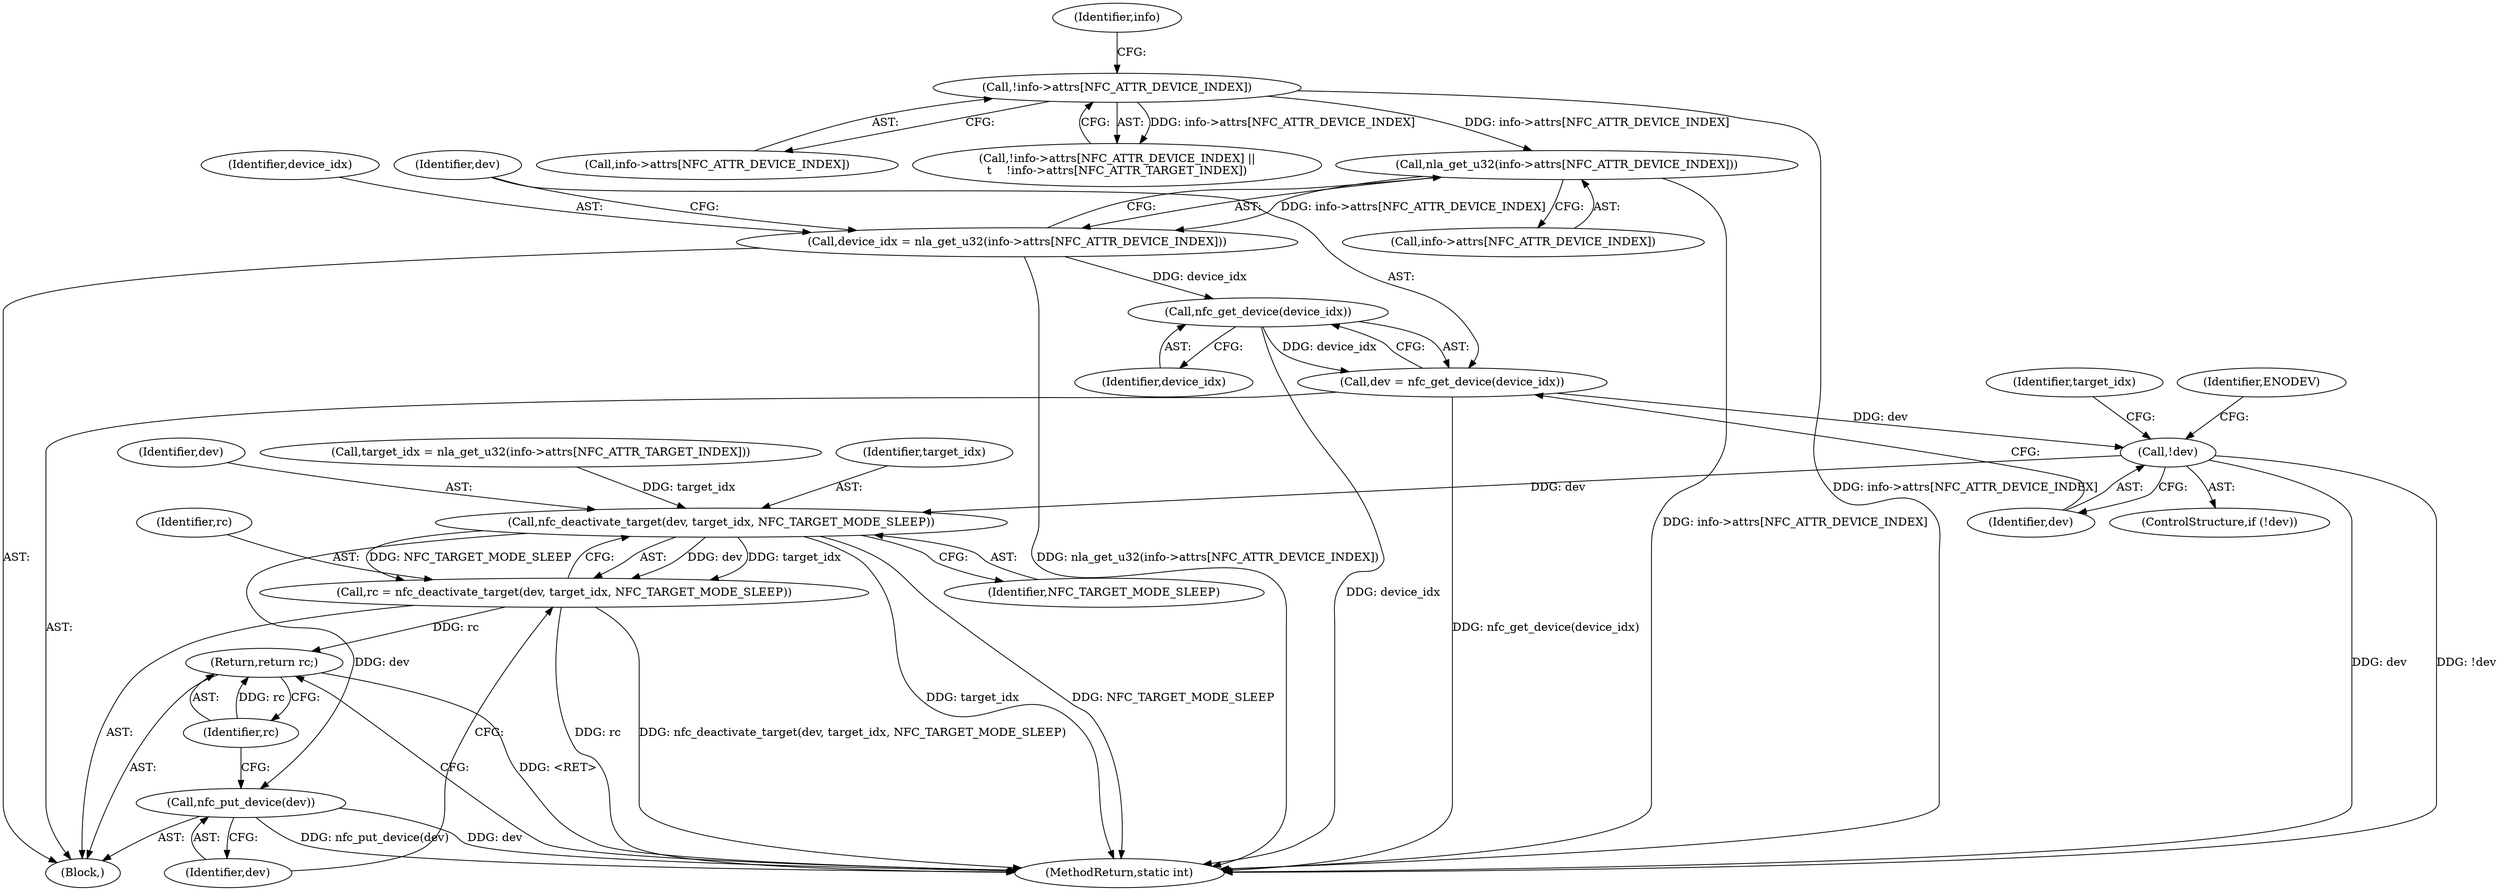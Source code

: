 digraph "0_linux_385097a3675749cbc9e97c085c0e5dfe4269ca51@array" {
"1000127" [label="(Call,nla_get_u32(info->attrs[NFC_ATTR_DEVICE_INDEX]))"];
"1000110" [label="(Call,!info->attrs[NFC_ATTR_DEVICE_INDEX])"];
"1000125" [label="(Call,device_idx = nla_get_u32(info->attrs[NFC_ATTR_DEVICE_INDEX]))"];
"1000135" [label="(Call,nfc_get_device(device_idx))"];
"1000133" [label="(Call,dev = nfc_get_device(device_idx))"];
"1000138" [label="(Call,!dev)"];
"1000153" [label="(Call,nfc_deactivate_target(dev, target_idx, NFC_TARGET_MODE_SLEEP))"];
"1000151" [label="(Call,rc = nfc_deactivate_target(dev, target_idx, NFC_TARGET_MODE_SLEEP))"];
"1000159" [label="(Return,return rc;)"];
"1000157" [label="(Call,nfc_put_device(dev))"];
"1000133" [label="(Call,dev = nfc_get_device(device_idx))"];
"1000143" [label="(Call,target_idx = nla_get_u32(info->attrs[NFC_ATTR_TARGET_INDEX]))"];
"1000161" [label="(MethodReturn,static int)"];
"1000156" [label="(Identifier,NFC_TARGET_MODE_SLEEP)"];
"1000128" [label="(Call,info->attrs[NFC_ATTR_DEVICE_INDEX])"];
"1000137" [label="(ControlStructure,if (!dev))"];
"1000134" [label="(Identifier,dev)"];
"1000125" [label="(Call,device_idx = nla_get_u32(info->attrs[NFC_ATTR_DEVICE_INDEX]))"];
"1000155" [label="(Identifier,target_idx)"];
"1000152" [label="(Identifier,rc)"];
"1000119" [label="(Identifier,info)"];
"1000159" [label="(Return,return rc;)"];
"1000142" [label="(Identifier,ENODEV)"];
"1000110" [label="(Call,!info->attrs[NFC_ATTR_DEVICE_INDEX])"];
"1000138" [label="(Call,!dev)"];
"1000157" [label="(Call,nfc_put_device(dev))"];
"1000127" [label="(Call,nla_get_u32(info->attrs[NFC_ATTR_DEVICE_INDEX]))"];
"1000126" [label="(Identifier,device_idx)"];
"1000144" [label="(Identifier,target_idx)"];
"1000135" [label="(Call,nfc_get_device(device_idx))"];
"1000103" [label="(Block,)"];
"1000111" [label="(Call,info->attrs[NFC_ATTR_DEVICE_INDEX])"];
"1000139" [label="(Identifier,dev)"];
"1000158" [label="(Identifier,dev)"];
"1000153" [label="(Call,nfc_deactivate_target(dev, target_idx, NFC_TARGET_MODE_SLEEP))"];
"1000109" [label="(Call,!info->attrs[NFC_ATTR_DEVICE_INDEX] ||\n\t    !info->attrs[NFC_ATTR_TARGET_INDEX])"];
"1000154" [label="(Identifier,dev)"];
"1000160" [label="(Identifier,rc)"];
"1000151" [label="(Call,rc = nfc_deactivate_target(dev, target_idx, NFC_TARGET_MODE_SLEEP))"];
"1000136" [label="(Identifier,device_idx)"];
"1000127" -> "1000125"  [label="AST: "];
"1000127" -> "1000128"  [label="CFG: "];
"1000128" -> "1000127"  [label="AST: "];
"1000125" -> "1000127"  [label="CFG: "];
"1000127" -> "1000161"  [label="DDG: info->attrs[NFC_ATTR_DEVICE_INDEX]"];
"1000127" -> "1000125"  [label="DDG: info->attrs[NFC_ATTR_DEVICE_INDEX]"];
"1000110" -> "1000127"  [label="DDG: info->attrs[NFC_ATTR_DEVICE_INDEX]"];
"1000110" -> "1000109"  [label="AST: "];
"1000110" -> "1000111"  [label="CFG: "];
"1000111" -> "1000110"  [label="AST: "];
"1000119" -> "1000110"  [label="CFG: "];
"1000109" -> "1000110"  [label="CFG: "];
"1000110" -> "1000161"  [label="DDG: info->attrs[NFC_ATTR_DEVICE_INDEX]"];
"1000110" -> "1000109"  [label="DDG: info->attrs[NFC_ATTR_DEVICE_INDEX]"];
"1000125" -> "1000103"  [label="AST: "];
"1000126" -> "1000125"  [label="AST: "];
"1000134" -> "1000125"  [label="CFG: "];
"1000125" -> "1000161"  [label="DDG: nla_get_u32(info->attrs[NFC_ATTR_DEVICE_INDEX])"];
"1000125" -> "1000135"  [label="DDG: device_idx"];
"1000135" -> "1000133"  [label="AST: "];
"1000135" -> "1000136"  [label="CFG: "];
"1000136" -> "1000135"  [label="AST: "];
"1000133" -> "1000135"  [label="CFG: "];
"1000135" -> "1000161"  [label="DDG: device_idx"];
"1000135" -> "1000133"  [label="DDG: device_idx"];
"1000133" -> "1000103"  [label="AST: "];
"1000134" -> "1000133"  [label="AST: "];
"1000139" -> "1000133"  [label="CFG: "];
"1000133" -> "1000161"  [label="DDG: nfc_get_device(device_idx)"];
"1000133" -> "1000138"  [label="DDG: dev"];
"1000138" -> "1000137"  [label="AST: "];
"1000138" -> "1000139"  [label="CFG: "];
"1000139" -> "1000138"  [label="AST: "];
"1000142" -> "1000138"  [label="CFG: "];
"1000144" -> "1000138"  [label="CFG: "];
"1000138" -> "1000161"  [label="DDG: dev"];
"1000138" -> "1000161"  [label="DDG: !dev"];
"1000138" -> "1000153"  [label="DDG: dev"];
"1000153" -> "1000151"  [label="AST: "];
"1000153" -> "1000156"  [label="CFG: "];
"1000154" -> "1000153"  [label="AST: "];
"1000155" -> "1000153"  [label="AST: "];
"1000156" -> "1000153"  [label="AST: "];
"1000151" -> "1000153"  [label="CFG: "];
"1000153" -> "1000161"  [label="DDG: target_idx"];
"1000153" -> "1000161"  [label="DDG: NFC_TARGET_MODE_SLEEP"];
"1000153" -> "1000151"  [label="DDG: dev"];
"1000153" -> "1000151"  [label="DDG: target_idx"];
"1000153" -> "1000151"  [label="DDG: NFC_TARGET_MODE_SLEEP"];
"1000143" -> "1000153"  [label="DDG: target_idx"];
"1000153" -> "1000157"  [label="DDG: dev"];
"1000151" -> "1000103"  [label="AST: "];
"1000152" -> "1000151"  [label="AST: "];
"1000158" -> "1000151"  [label="CFG: "];
"1000151" -> "1000161"  [label="DDG: rc"];
"1000151" -> "1000161"  [label="DDG: nfc_deactivate_target(dev, target_idx, NFC_TARGET_MODE_SLEEP)"];
"1000151" -> "1000159"  [label="DDG: rc"];
"1000159" -> "1000103"  [label="AST: "];
"1000159" -> "1000160"  [label="CFG: "];
"1000160" -> "1000159"  [label="AST: "];
"1000161" -> "1000159"  [label="CFG: "];
"1000159" -> "1000161"  [label="DDG: <RET>"];
"1000160" -> "1000159"  [label="DDG: rc"];
"1000157" -> "1000103"  [label="AST: "];
"1000157" -> "1000158"  [label="CFG: "];
"1000158" -> "1000157"  [label="AST: "];
"1000160" -> "1000157"  [label="CFG: "];
"1000157" -> "1000161"  [label="DDG: nfc_put_device(dev)"];
"1000157" -> "1000161"  [label="DDG: dev"];
}

